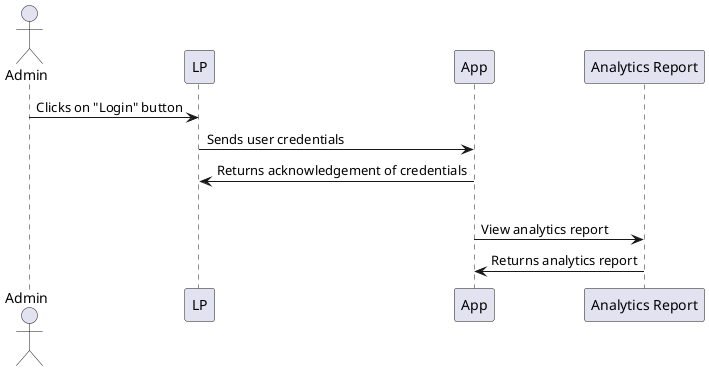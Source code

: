 @startuml Report

actor Admin

Admin -> LP: Clicks on "Login" button
LP -> App: Sends user credentials
participant "Analytics Report" as AR
App -> LP: Returns acknowledgement of credentials
alt User is an admin
    
    App -> AR: View analytics report
    AR -> App: Returns analytics report
@enduml


